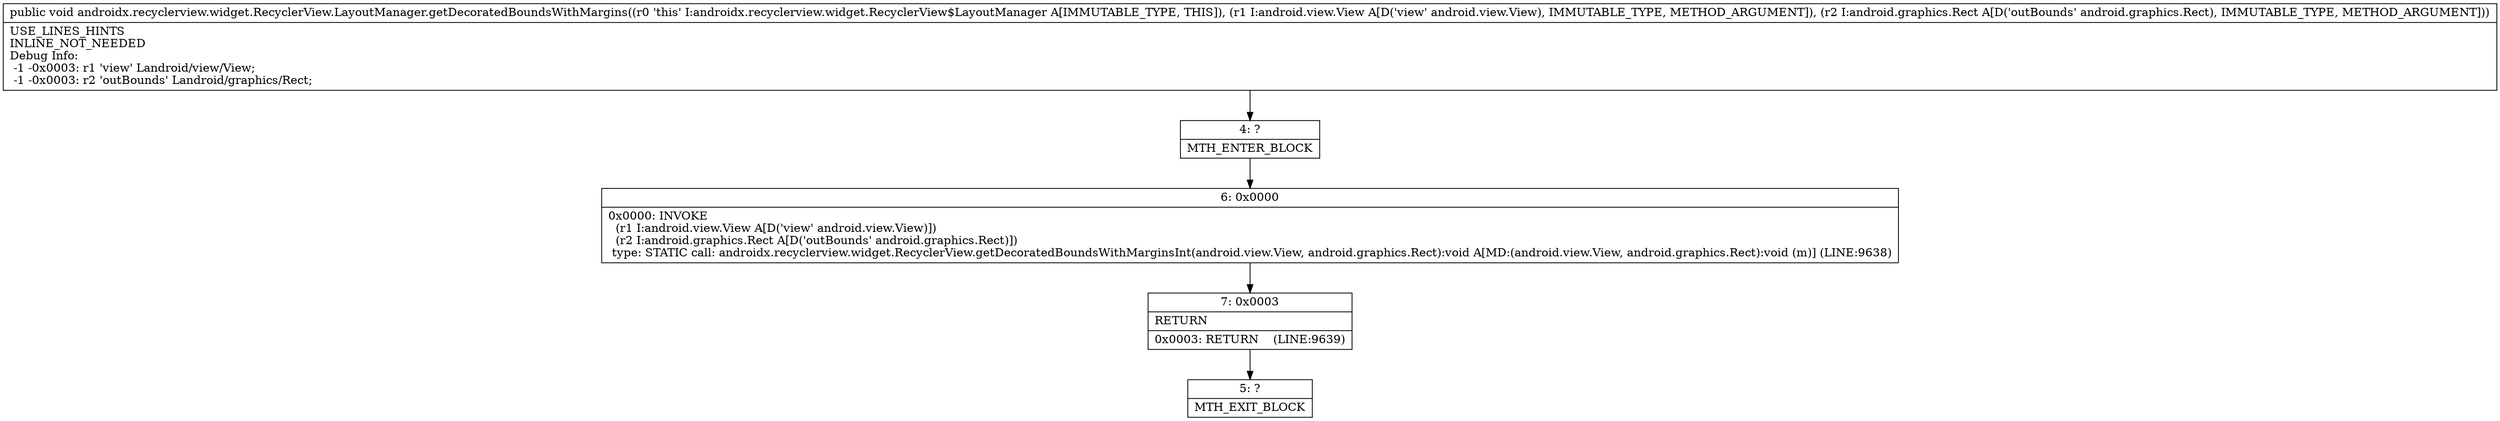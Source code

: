 digraph "CFG forandroidx.recyclerview.widget.RecyclerView.LayoutManager.getDecoratedBoundsWithMargins(Landroid\/view\/View;Landroid\/graphics\/Rect;)V" {
Node_4 [shape=record,label="{4\:\ ?|MTH_ENTER_BLOCK\l}"];
Node_6 [shape=record,label="{6\:\ 0x0000|0x0000: INVOKE  \l  (r1 I:android.view.View A[D('view' android.view.View)])\l  (r2 I:android.graphics.Rect A[D('outBounds' android.graphics.Rect)])\l type: STATIC call: androidx.recyclerview.widget.RecyclerView.getDecoratedBoundsWithMarginsInt(android.view.View, android.graphics.Rect):void A[MD:(android.view.View, android.graphics.Rect):void (m)] (LINE:9638)\l}"];
Node_7 [shape=record,label="{7\:\ 0x0003|RETURN\l|0x0003: RETURN    (LINE:9639)\l}"];
Node_5 [shape=record,label="{5\:\ ?|MTH_EXIT_BLOCK\l}"];
MethodNode[shape=record,label="{public void androidx.recyclerview.widget.RecyclerView.LayoutManager.getDecoratedBoundsWithMargins((r0 'this' I:androidx.recyclerview.widget.RecyclerView$LayoutManager A[IMMUTABLE_TYPE, THIS]), (r1 I:android.view.View A[D('view' android.view.View), IMMUTABLE_TYPE, METHOD_ARGUMENT]), (r2 I:android.graphics.Rect A[D('outBounds' android.graphics.Rect), IMMUTABLE_TYPE, METHOD_ARGUMENT]))  | USE_LINES_HINTS\lINLINE_NOT_NEEDED\lDebug Info:\l  \-1 \-0x0003: r1 'view' Landroid\/view\/View;\l  \-1 \-0x0003: r2 'outBounds' Landroid\/graphics\/Rect;\l}"];
MethodNode -> Node_4;Node_4 -> Node_6;
Node_6 -> Node_7;
Node_7 -> Node_5;
}

